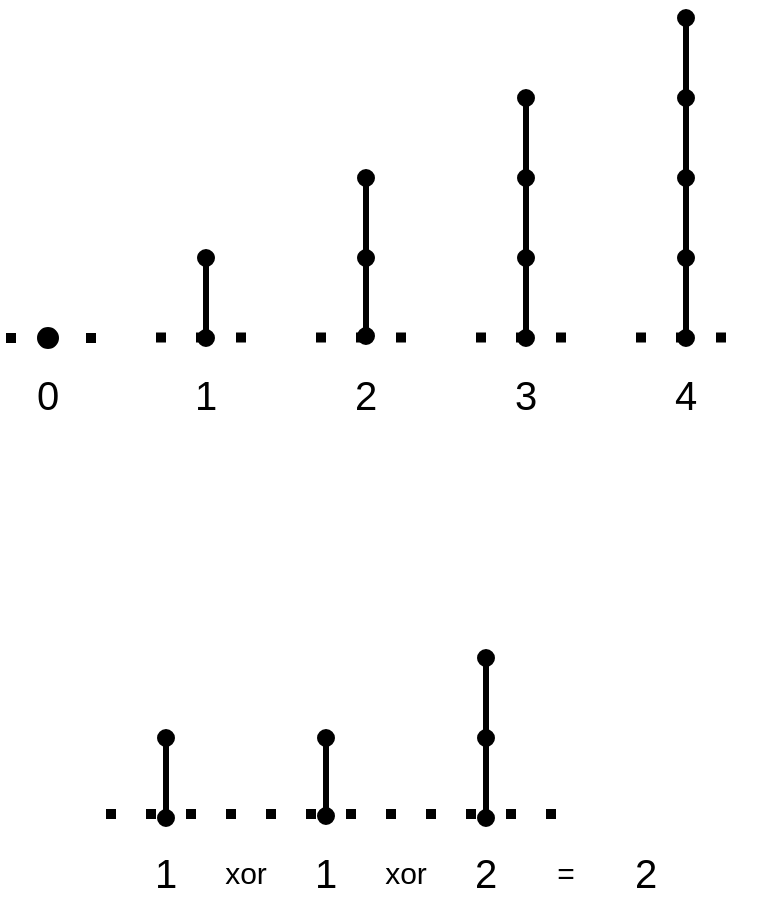 <mxfile version="24.7.7" pages="4">
  <diagram name="棒" id="Q0B8d_I_wBMGPhUL-8Yv">
    <mxGraphModel dx="809" dy="504" grid="1" gridSize="10" guides="1" tooltips="1" connect="1" arrows="1" fold="1" page="1" pageScale="1" pageWidth="827" pageHeight="1169" math="0" shadow="0">
      <root>
        <mxCell id="X80pdQtYlKGahfCBtWrk-0" />
        <mxCell id="X80pdQtYlKGahfCBtWrk-1" parent="X80pdQtYlKGahfCBtWrk-0" />
        <mxCell id="ukIYWfPCof5SbtXkis3j-0" value="" style="group" vertex="1" connectable="0" parent="X80pdQtYlKGahfCBtWrk-1">
          <mxGeometry x="160" y="120" width="380" height="212" as="geometry" />
        </mxCell>
        <mxCell id="ukIYWfPCof5SbtXkis3j-1" value="" style="endArrow=none;dashed=1;html=1;dashPattern=1 3;strokeWidth=5;rounded=0;" edge="1" parent="ukIYWfPCof5SbtXkis3j-0">
          <mxGeometry width="50" height="50" relative="1" as="geometry">
            <mxPoint y="160" as="sourcePoint" />
            <mxPoint x="50" y="160" as="targetPoint" />
          </mxGeometry>
        </mxCell>
        <mxCell id="ukIYWfPCof5SbtXkis3j-2" value="" style="endArrow=oval;html=1;rounded=0;startArrow=oval;startFill=1;strokeWidth=3;endFill=1;" edge="1" parent="ukIYWfPCof5SbtXkis3j-0">
          <mxGeometry width="50" height="50" relative="1" as="geometry">
            <mxPoint x="180" y="120" as="sourcePoint" />
            <mxPoint x="180" y="159" as="targetPoint" />
          </mxGeometry>
        </mxCell>
        <mxCell id="ukIYWfPCof5SbtXkis3j-3" value="" style="endArrow=none;html=1;rounded=0;startArrow=oval;startFill=1;strokeWidth=3;" edge="1" parent="ukIYWfPCof5SbtXkis3j-0">
          <mxGeometry width="50" height="50" relative="1" as="geometry">
            <mxPoint x="260" y="80" as="sourcePoint" />
            <mxPoint x="260" y="120" as="targetPoint" />
          </mxGeometry>
        </mxCell>
        <mxCell id="ukIYWfPCof5SbtXkis3j-4" value="" style="endArrow=oval;html=1;rounded=0;startArrow=oval;startFill=1;strokeWidth=3;endFill=1;" edge="1" parent="ukIYWfPCof5SbtXkis3j-0">
          <mxGeometry width="50" height="50" relative="1" as="geometry">
            <mxPoint x="100" y="120" as="sourcePoint" />
            <mxPoint x="100" y="160" as="targetPoint" />
          </mxGeometry>
        </mxCell>
        <mxCell id="ukIYWfPCof5SbtXkis3j-5" value="" style="endArrow=oval;html=1;rounded=0;startArrow=oval;startFill=1;strokeWidth=3;endFill=1;" edge="1" parent="ukIYWfPCof5SbtXkis3j-0">
          <mxGeometry width="50" height="50" relative="1" as="geometry">
            <mxPoint x="260" y="120" as="sourcePoint" />
            <mxPoint x="260" y="160" as="targetPoint" />
          </mxGeometry>
        </mxCell>
        <mxCell id="ukIYWfPCof5SbtXkis3j-6" value="" style="endArrow=none;html=1;rounded=0;startArrow=oval;startFill=1;strokeWidth=3;" edge="1" parent="ukIYWfPCof5SbtXkis3j-0">
          <mxGeometry width="50" height="50" relative="1" as="geometry">
            <mxPoint x="180" y="80" as="sourcePoint" />
            <mxPoint x="180" y="120" as="targetPoint" />
          </mxGeometry>
        </mxCell>
        <mxCell id="ukIYWfPCof5SbtXkis3j-7" value="" style="endArrow=none;html=1;rounded=0;startArrow=oval;startFill=1;strokeWidth=3;" edge="1" parent="ukIYWfPCof5SbtXkis3j-0">
          <mxGeometry width="50" height="50" relative="1" as="geometry">
            <mxPoint x="260" y="40" as="sourcePoint" />
            <mxPoint x="260" y="80" as="targetPoint" />
          </mxGeometry>
        </mxCell>
        <mxCell id="ukIYWfPCof5SbtXkis3j-8" value="" style="endArrow=none;html=1;rounded=0;startArrow=oval;startFill=1;strokeWidth=3;" edge="1" parent="ukIYWfPCof5SbtXkis3j-0">
          <mxGeometry width="50" height="50" relative="1" as="geometry">
            <mxPoint x="340" y="40" as="sourcePoint" />
            <mxPoint x="340" y="80" as="targetPoint" />
          </mxGeometry>
        </mxCell>
        <mxCell id="ukIYWfPCof5SbtXkis3j-9" value="" style="endArrow=none;html=1;rounded=0;startArrow=oval;startFill=1;strokeWidth=3;" edge="1" parent="ukIYWfPCof5SbtXkis3j-0">
          <mxGeometry width="50" height="50" relative="1" as="geometry">
            <mxPoint x="340" as="sourcePoint" />
            <mxPoint x="340" y="40" as="targetPoint" />
          </mxGeometry>
        </mxCell>
        <mxCell id="ukIYWfPCof5SbtXkis3j-10" value="" style="endArrow=oval;html=1;rounded=0;startArrow=oval;startFill=1;strokeWidth=3;endFill=1;" edge="1" parent="ukIYWfPCof5SbtXkis3j-0">
          <mxGeometry width="50" height="50" relative="1" as="geometry">
            <mxPoint x="340" y="120" as="sourcePoint" />
            <mxPoint x="340" y="160" as="targetPoint" />
          </mxGeometry>
        </mxCell>
        <mxCell id="ukIYWfPCof5SbtXkis3j-11" value="" style="endArrow=none;html=1;rounded=0;startArrow=oval;startFill=1;strokeWidth=3;" edge="1" parent="ukIYWfPCof5SbtXkis3j-0">
          <mxGeometry width="50" height="50" relative="1" as="geometry">
            <mxPoint x="340" y="80" as="sourcePoint" />
            <mxPoint x="340" y="120" as="targetPoint" />
          </mxGeometry>
        </mxCell>
        <mxCell id="ukIYWfPCof5SbtXkis3j-12" value="&lt;span style=&quot;font-size: 20px;&quot;&gt;1&lt;/span&gt;" style="text;html=1;align=center;verticalAlign=middle;whiteSpace=wrap;rounded=0;" vertex="1" parent="ukIYWfPCof5SbtXkis3j-0">
          <mxGeometry x="90" y="173" width="20" height="30" as="geometry" />
        </mxCell>
        <mxCell id="ukIYWfPCof5SbtXkis3j-13" value="&lt;span style=&quot;font-size: 20px;&quot;&gt;2&lt;/span&gt;&lt;span style=&quot;color: rgba(0, 0, 0, 0); font-family: monospace; font-size: 0px; text-align: start; text-wrap: nowrap;&quot;&gt;%3CmxGraphModel%3E%3Croot%3E%3CmxCell%20id%3D%220%22%2F%3E%3CmxCell%20id%3D%221%22%20parent%3D%220%22%2F%3E%3CmxCell%20id%3D%222%22%20value%3D%22%26lt%3Bspan%20style%3D%26quot%3Bfont-size%3A%2020px%3B%26quot%3B%26gt%3B1%26lt%3B%2Fspan%26gt%3B%22%20style%3D%22text%3Bhtml%3D1%3Balign%3Dcenter%3BverticalAlign%3Dmiddle%3BwhiteSpace%3Dwrap%3Brounded%3D0%3B%22%20vertex%3D%221%22%20parent%3D%221%22%3E%3CmxGeometry%20x%3D%2230%22%20y%3D%22190%22%20width%3D%2220%22%20height%3D%2230%22%20as%3D%22geometry%22%2F%3E%3C%2FmxCell%3E%3C%2Froot%3E%3C%2FmxGraphModel%3E&lt;/span&gt;" style="text;html=1;align=center;verticalAlign=middle;whiteSpace=wrap;rounded=0;" vertex="1" parent="ukIYWfPCof5SbtXkis3j-0">
          <mxGeometry x="170" y="173" width="20" height="30" as="geometry" />
        </mxCell>
        <mxCell id="ukIYWfPCof5SbtXkis3j-14" value="&lt;span style=&quot;font-size: 20px;&quot;&gt;3&lt;/span&gt;" style="text;html=1;align=center;verticalAlign=middle;whiteSpace=wrap;rounded=0;" vertex="1" parent="ukIYWfPCof5SbtXkis3j-0">
          <mxGeometry x="250" y="173" width="20" height="30" as="geometry" />
        </mxCell>
        <mxCell id="ukIYWfPCof5SbtXkis3j-15" value="&lt;span style=&quot;font-size: 20px;&quot;&gt;4&lt;/span&gt;" style="text;html=1;align=center;verticalAlign=middle;whiteSpace=wrap;rounded=0;" vertex="1" parent="ukIYWfPCof5SbtXkis3j-0">
          <mxGeometry x="330" y="173" width="20" height="30" as="geometry" />
        </mxCell>
        <mxCell id="ukIYWfPCof5SbtXkis3j-16" value="" style="ellipse;whiteSpace=wrap;html=1;aspect=fixed;fillColor=#000000;" vertex="1" parent="ukIYWfPCof5SbtXkis3j-0">
          <mxGeometry x="16" y="155" width="10" height="10" as="geometry" />
        </mxCell>
        <mxCell id="ukIYWfPCof5SbtXkis3j-17" value="&lt;span style=&quot;font-size: 20px;&quot;&gt;0&lt;/span&gt;" style="text;html=1;align=center;verticalAlign=middle;whiteSpace=wrap;rounded=0;" vertex="1" parent="ukIYWfPCof5SbtXkis3j-0">
          <mxGeometry x="11" y="173" width="20" height="30" as="geometry" />
        </mxCell>
        <mxCell id="mWucEMe4wK6fgzMsclHR-2" value="" style="endArrow=none;dashed=1;html=1;dashPattern=1 3;strokeWidth=5;rounded=0;" edge="1" parent="ukIYWfPCof5SbtXkis3j-0">
          <mxGeometry width="50" height="50" relative="1" as="geometry">
            <mxPoint x="75" y="159.71" as="sourcePoint" />
            <mxPoint x="125" y="159.71" as="targetPoint" />
          </mxGeometry>
        </mxCell>
        <mxCell id="mWucEMe4wK6fgzMsclHR-3" value="" style="endArrow=none;dashed=1;html=1;dashPattern=1 3;strokeWidth=5;rounded=0;" edge="1" parent="ukIYWfPCof5SbtXkis3j-0">
          <mxGeometry width="50" height="50" relative="1" as="geometry">
            <mxPoint x="155" y="159.71" as="sourcePoint" />
            <mxPoint x="205" y="159.71" as="targetPoint" />
          </mxGeometry>
        </mxCell>
        <mxCell id="mWucEMe4wK6fgzMsclHR-4" value="" style="endArrow=none;dashed=1;html=1;dashPattern=1 3;strokeWidth=5;rounded=0;" edge="1" parent="ukIYWfPCof5SbtXkis3j-0">
          <mxGeometry width="50" height="50" relative="1" as="geometry">
            <mxPoint x="235" y="159.71" as="sourcePoint" />
            <mxPoint x="285" y="159.71" as="targetPoint" />
          </mxGeometry>
        </mxCell>
        <mxCell id="mWucEMe4wK6fgzMsclHR-5" value="" style="endArrow=none;dashed=1;html=1;dashPattern=1 3;strokeWidth=5;rounded=0;" edge="1" parent="ukIYWfPCof5SbtXkis3j-0">
          <mxGeometry width="50" height="50" relative="1" as="geometry">
            <mxPoint x="315" y="159.71" as="sourcePoint" />
            <mxPoint x="365" y="159.71" as="targetPoint" />
          </mxGeometry>
        </mxCell>
        <mxCell id="ukIYWfPCof5SbtXkis3j-25" value="" style="group" vertex="1" connectable="0" parent="X80pdQtYlKGahfCBtWrk-1">
          <mxGeometry x="210" y="440" width="280" height="132" as="geometry" />
        </mxCell>
        <mxCell id="X80pdQtYlKGahfCBtWrk-3" value="" style="endArrow=none;dashed=1;html=1;dashPattern=1 3;strokeWidth=5;rounded=0;" parent="ukIYWfPCof5SbtXkis3j-25" edge="1">
          <mxGeometry width="50" height="50" relative="1" as="geometry">
            <mxPoint y="78" as="sourcePoint" />
            <mxPoint x="230" y="78" as="targetPoint" />
          </mxGeometry>
        </mxCell>
        <mxCell id="X80pdQtYlKGahfCBtWrk-4" value="" style="endArrow=oval;html=1;rounded=0;startArrow=oval;startFill=1;strokeWidth=3;endFill=1;" parent="ukIYWfPCof5SbtXkis3j-25" edge="1">
          <mxGeometry width="50" height="50" relative="1" as="geometry">
            <mxPoint x="110" y="40" as="sourcePoint" />
            <mxPoint x="110" y="79" as="targetPoint" />
          </mxGeometry>
        </mxCell>
        <mxCell id="X80pdQtYlKGahfCBtWrk-9" value="" style="endArrow=none;html=1;rounded=0;startArrow=oval;startFill=1;strokeWidth=3;" parent="ukIYWfPCof5SbtXkis3j-25" edge="1">
          <mxGeometry width="50" height="50" relative="1" as="geometry">
            <mxPoint x="190" as="sourcePoint" />
            <mxPoint x="190" y="40" as="targetPoint" />
          </mxGeometry>
        </mxCell>
        <mxCell id="X80pdQtYlKGahfCBtWrk-10" value="" style="endArrow=oval;html=1;rounded=0;startArrow=oval;startFill=1;strokeWidth=3;endFill=1;" parent="ukIYWfPCof5SbtXkis3j-25" edge="1">
          <mxGeometry width="50" height="50" relative="1" as="geometry">
            <mxPoint x="30" y="40" as="sourcePoint" />
            <mxPoint x="30" y="80" as="targetPoint" />
          </mxGeometry>
        </mxCell>
        <mxCell id="X80pdQtYlKGahfCBtWrk-12" value="" style="endArrow=oval;html=1;rounded=0;startArrow=oval;startFill=1;strokeWidth=3;endFill=1;" parent="ukIYWfPCof5SbtXkis3j-25" edge="1">
          <mxGeometry width="50" height="50" relative="1" as="geometry">
            <mxPoint x="190" y="40" as="sourcePoint" />
            <mxPoint x="190" y="80" as="targetPoint" />
          </mxGeometry>
        </mxCell>
        <mxCell id="X80pdQtYlKGahfCBtWrk-54" value="&lt;span style=&quot;font-size: 20px;&quot;&gt;1&lt;/span&gt;" style="text;html=1;align=center;verticalAlign=middle;whiteSpace=wrap;rounded=0;" parent="ukIYWfPCof5SbtXkis3j-25" vertex="1">
          <mxGeometry x="20" y="92" width="20" height="30" as="geometry" />
        </mxCell>
        <mxCell id="VwEjaoj5E7Uhh9IsRLUt-9" value="&lt;span style=&quot;font-size: 20px;&quot;&gt;1&lt;/span&gt;" style="text;html=1;align=center;verticalAlign=middle;whiteSpace=wrap;rounded=0;" parent="ukIYWfPCof5SbtXkis3j-25" vertex="1">
          <mxGeometry x="100" y="92" width="20" height="30" as="geometry" />
        </mxCell>
        <mxCell id="VwEjaoj5E7Uhh9IsRLUt-10" value="&lt;span style=&quot;font-size: 20px;&quot;&gt;2&lt;/span&gt;" style="text;html=1;align=center;verticalAlign=middle;whiteSpace=wrap;rounded=0;" parent="ukIYWfPCof5SbtXkis3j-25" vertex="1">
          <mxGeometry x="180" y="92" width="20" height="30" as="geometry" />
        </mxCell>
        <mxCell id="ukIYWfPCof5SbtXkis3j-21" value="&lt;font style=&quot;font-size: 15px;&quot;&gt;xor&lt;/font&gt;" style="text;html=1;align=center;verticalAlign=middle;whiteSpace=wrap;rounded=0;" vertex="1" parent="ukIYWfPCof5SbtXkis3j-25">
          <mxGeometry x="50" y="98.5" width="40" height="17" as="geometry" />
        </mxCell>
        <mxCell id="ukIYWfPCof5SbtXkis3j-22" value="&lt;font style=&quot;font-size: 15px;&quot;&gt;xor&lt;/font&gt;" style="text;html=1;align=center;verticalAlign=middle;whiteSpace=wrap;rounded=0;" vertex="1" parent="ukIYWfPCof5SbtXkis3j-25">
          <mxGeometry x="130" y="98.5" width="40" height="17" as="geometry" />
        </mxCell>
        <mxCell id="ukIYWfPCof5SbtXkis3j-23" value="&lt;font style=&quot;font-size: 15px;&quot;&gt;=&lt;/font&gt;" style="text;html=1;align=center;verticalAlign=middle;whiteSpace=wrap;rounded=0;" vertex="1" parent="ukIYWfPCof5SbtXkis3j-25">
          <mxGeometry x="210" y="98.5" width="40" height="17" as="geometry" />
        </mxCell>
        <mxCell id="ukIYWfPCof5SbtXkis3j-24" value="&lt;span style=&quot;font-size: 20px;&quot;&gt;2&lt;/span&gt;" style="text;html=1;align=center;verticalAlign=middle;whiteSpace=wrap;rounded=0;" vertex="1" parent="ukIYWfPCof5SbtXkis3j-25">
          <mxGeometry x="260" y="92" width="20" height="30" as="geometry" />
        </mxCell>
      </root>
    </mxGraphModel>
  </diagram>
  <diagram name="地上の節点の移動" id="ktuTHYBlS0-MR74ZDLMo">
    <mxGraphModel dx="1646" dy="882" grid="1" gridSize="10" guides="1" tooltips="1" connect="1" arrows="1" fold="1" page="1" pageScale="1" pageWidth="1169" pageHeight="827" math="0" shadow="0">
      <root>
        <mxCell id="Lh6EYMdBlO50aBmqSYF7-0" />
        <mxCell id="Lh6EYMdBlO50aBmqSYF7-1" parent="Lh6EYMdBlO50aBmqSYF7-0" />
        <mxCell id="xD5cIe1BU-qo6KnAQYej-0" value="" style="group" vertex="1" connectable="0" parent="Lh6EYMdBlO50aBmqSYF7-1">
          <mxGeometry x="40" y="360" width="450" height="80" as="geometry" />
        </mxCell>
        <mxCell id="Lh6EYMdBlO50aBmqSYF7-2" value="" style="endArrow=none;dashed=1;html=1;dashPattern=1 3;strokeWidth=5;rounded=0;" parent="xD5cIe1BU-qo6KnAQYej-0" edge="1">
          <mxGeometry width="50" height="50" relative="1" as="geometry">
            <mxPoint y="80" as="sourcePoint" />
            <mxPoint x="160" y="80" as="targetPoint" />
          </mxGeometry>
        </mxCell>
        <mxCell id="Lh6EYMdBlO50aBmqSYF7-4" value="" style="endArrow=none;html=1;rounded=0;startArrow=oval;startFill=1;strokeWidth=3;" parent="xD5cIe1BU-qo6KnAQYej-0" edge="1">
          <mxGeometry width="50" height="50" relative="1" as="geometry">
            <mxPoint x="40" y="40" as="sourcePoint" />
            <mxPoint x="120" y="40" as="targetPoint" />
          </mxGeometry>
        </mxCell>
        <mxCell id="Lh6EYMdBlO50aBmqSYF7-5" value="" style="endArrow=oval;html=1;rounded=0;startArrow=oval;startFill=1;strokeWidth=3;endFill=1;" parent="xD5cIe1BU-qo6KnAQYej-0" edge="1">
          <mxGeometry width="50" height="50" relative="1" as="geometry">
            <mxPoint x="40" y="40" as="sourcePoint" />
            <mxPoint x="80" y="80" as="targetPoint" />
          </mxGeometry>
        </mxCell>
        <mxCell id="Lh6EYMdBlO50aBmqSYF7-6" value="" style="endArrow=oval;html=1;rounded=0;startArrow=oval;startFill=1;strokeWidth=3;endFill=1;" parent="xD5cIe1BU-qo6KnAQYej-0" edge="1">
          <mxGeometry width="50" height="50" relative="1" as="geometry">
            <mxPoint x="120" y="40" as="sourcePoint" />
            <mxPoint x="80" y="80" as="targetPoint" />
          </mxGeometry>
        </mxCell>
        <mxCell id="J3tKqs3cB13npKxPyhz--6" value="" style="endArrow=none;dashed=1;html=1;dashPattern=1 3;strokeWidth=5;rounded=0;" parent="xD5cIe1BU-qo6KnAQYej-0" edge="1">
          <mxGeometry width="50" height="50" relative="1" as="geometry">
            <mxPoint x="260" y="80" as="sourcePoint" />
            <mxPoint x="450" y="80" as="targetPoint" />
          </mxGeometry>
        </mxCell>
        <mxCell id="J3tKqs3cB13npKxPyhz--8" value="" style="endArrow=none;html=1;rounded=0;startArrow=oval;startFill=1;strokeWidth=3;" parent="xD5cIe1BU-qo6KnAQYej-0" edge="1">
          <mxGeometry width="50" height="50" relative="1" as="geometry">
            <mxPoint x="320" y="39.5" as="sourcePoint" />
            <mxPoint x="400" y="39.5" as="targetPoint" />
          </mxGeometry>
        </mxCell>
        <mxCell id="J3tKqs3cB13npKxPyhz--9" value="" style="endArrow=oval;html=1;rounded=0;startArrow=oval;startFill=1;strokeWidth=3;endFill=1;" parent="xD5cIe1BU-qo6KnAQYej-0" edge="1">
          <mxGeometry width="50" height="50" relative="1" as="geometry">
            <mxPoint x="320" y="40" as="sourcePoint" />
            <mxPoint x="320" y="80" as="targetPoint" />
          </mxGeometry>
        </mxCell>
        <mxCell id="J3tKqs3cB13npKxPyhz--10" value="" style="endArrow=oval;html=1;rounded=0;startArrow=oval;startFill=1;strokeWidth=3;endFill=1;" parent="xD5cIe1BU-qo6KnAQYej-0" edge="1">
          <mxGeometry width="50" height="50" relative="1" as="geometry">
            <mxPoint x="400" y="40" as="sourcePoint" />
            <mxPoint x="400" y="80" as="targetPoint" />
          </mxGeometry>
        </mxCell>
        <mxCell id="H1NE8-PrQ3KYU4c0KYyp-0" value="" style="shape=flexArrow;endArrow=classic;html=1;rounded=0;width=16;endSize=6.33;" edge="1" parent="xD5cIe1BU-qo6KnAQYej-0">
          <mxGeometry width="50" height="50" relative="1" as="geometry">
            <mxPoint x="180" y="40" as="sourcePoint" />
            <mxPoint x="230" y="40" as="targetPoint" />
          </mxGeometry>
        </mxCell>
        <mxCell id="dwMuI5DipAleln6dha4f-0" value="" style="group" vertex="1" connectable="0" parent="Lh6EYMdBlO50aBmqSYF7-1">
          <mxGeometry x="40" y="201" width="450" height="80" as="geometry" />
        </mxCell>
        <mxCell id="dwMuI5DipAleln6dha4f-1" value="" style="endArrow=none;dashed=1;html=1;dashPattern=1 3;strokeWidth=5;rounded=0;" edge="1" parent="dwMuI5DipAleln6dha4f-0">
          <mxGeometry width="50" height="50" relative="1" as="geometry">
            <mxPoint y="80" as="sourcePoint" />
            <mxPoint x="160" y="80" as="targetPoint" />
          </mxGeometry>
        </mxCell>
        <mxCell id="dwMuI5DipAleln6dha4f-2" value="" style="endArrow=oval;html=1;rounded=0;startArrow=oval;startFill=1;strokeWidth=3;endFill=1;" edge="1" parent="dwMuI5DipAleln6dha4f-0">
          <mxGeometry width="50" height="50" relative="1" as="geometry">
            <mxPoint x="80" y="39" as="sourcePoint" />
            <mxPoint x="80" y="78" as="targetPoint" />
          </mxGeometry>
        </mxCell>
        <mxCell id="dwMuI5DipAleln6dha4f-3" value="" style="endArrow=none;html=1;rounded=0;startArrow=oval;startFill=1;strokeWidth=3;" edge="1" parent="dwMuI5DipAleln6dha4f-0">
          <mxGeometry width="50" height="50" relative="1" as="geometry">
            <mxPoint x="120" y="-1" as="sourcePoint" />
            <mxPoint x="120" y="39" as="targetPoint" />
          </mxGeometry>
        </mxCell>
        <mxCell id="dwMuI5DipAleln6dha4f-4" value="" style="endArrow=oval;html=1;rounded=0;startArrow=oval;startFill=1;strokeWidth=3;endFill=1;" edge="1" parent="dwMuI5DipAleln6dha4f-0">
          <mxGeometry width="50" height="50" relative="1" as="geometry">
            <mxPoint x="40" y="40" as="sourcePoint" />
            <mxPoint x="80" y="80" as="targetPoint" />
          </mxGeometry>
        </mxCell>
        <mxCell id="dwMuI5DipAleln6dha4f-5" value="" style="endArrow=oval;html=1;rounded=0;startArrow=oval;startFill=1;strokeWidth=3;endFill=1;" edge="1" parent="dwMuI5DipAleln6dha4f-0">
          <mxGeometry width="50" height="50" relative="1" as="geometry">
            <mxPoint x="120" y="39" as="sourcePoint" />
            <mxPoint x="80" y="79" as="targetPoint" />
          </mxGeometry>
        </mxCell>
        <mxCell id="dwMuI5DipAleln6dha4f-6" value="" style="endArrow=none;dashed=1;html=1;dashPattern=1 3;strokeWidth=5;rounded=0;" edge="1" parent="dwMuI5DipAleln6dha4f-0">
          <mxGeometry width="50" height="50" relative="1" as="geometry">
            <mxPoint x="260" y="79" as="sourcePoint" />
            <mxPoint x="450" y="79" as="targetPoint" />
          </mxGeometry>
        </mxCell>
        <mxCell id="dwMuI5DipAleln6dha4f-7" value="" style="endArrow=oval;html=1;rounded=0;startArrow=oval;startFill=1;strokeWidth=3;endFill=1;" edge="1" parent="dwMuI5DipAleln6dha4f-0">
          <mxGeometry width="50" height="50" relative="1" as="geometry">
            <mxPoint x="360" y="39" as="sourcePoint" />
            <mxPoint x="360" y="78" as="targetPoint" />
          </mxGeometry>
        </mxCell>
        <mxCell id="dwMuI5DipAleln6dha4f-8" value="" style="endArrow=none;html=1;rounded=0;startArrow=oval;startFill=1;strokeWidth=3;" edge="1" parent="dwMuI5DipAleln6dha4f-0">
          <mxGeometry width="50" height="50" relative="1" as="geometry">
            <mxPoint x="440" y="-1" as="sourcePoint" />
            <mxPoint x="440" y="39" as="targetPoint" />
          </mxGeometry>
        </mxCell>
        <mxCell id="dwMuI5DipAleln6dha4f-9" value="" style="endArrow=oval;html=1;rounded=0;startArrow=oval;startFill=1;strokeWidth=3;endFill=1;" edge="1" parent="dwMuI5DipAleln6dha4f-0">
          <mxGeometry width="50" height="50" relative="1" as="geometry">
            <mxPoint x="280" y="39" as="sourcePoint" />
            <mxPoint x="320" y="79" as="targetPoint" />
          </mxGeometry>
        </mxCell>
        <mxCell id="dwMuI5DipAleln6dha4f-10" value="" style="endArrow=oval;html=1;rounded=0;startArrow=oval;startFill=1;strokeWidth=3;endFill=1;" edge="1" parent="dwMuI5DipAleln6dha4f-0">
          <mxGeometry width="50" height="50" relative="1" as="geometry">
            <mxPoint x="440" y="39" as="sourcePoint" />
            <mxPoint x="400" y="79" as="targetPoint" />
          </mxGeometry>
        </mxCell>
        <mxCell id="dwMuI5DipAleln6dha4f-11" value="" style="shape=flexArrow;endArrow=classic;html=1;rounded=0;width=16;endSize=6.33;" edge="1" parent="dwMuI5DipAleln6dha4f-0">
          <mxGeometry width="50" height="50" relative="1" as="geometry">
            <mxPoint x="180" y="39" as="sourcePoint" />
            <mxPoint x="230" y="39" as="targetPoint" />
          </mxGeometry>
        </mxCell>
        <mxCell id="pSKp0eF4ytKKHkrIp7UG-0" value="" style="endArrow=none;dashed=1;html=1;dashPattern=1 3;strokeWidth=5;rounded=0;" edge="1" parent="Lh6EYMdBlO50aBmqSYF7-1">
          <mxGeometry width="50" height="50" relative="1" as="geometry">
            <mxPoint x="630" y="279" as="sourcePoint" />
            <mxPoint x="820" y="279" as="targetPoint" />
          </mxGeometry>
        </mxCell>
        <mxCell id="pSKp0eF4ytKKHkrIp7UG-1" value="" style="endArrow=oval;html=1;rounded=0;startArrow=oval;startFill=1;strokeWidth=3;endFill=1;" edge="1" parent="Lh6EYMdBlO50aBmqSYF7-1">
          <mxGeometry width="50" height="50" relative="1" as="geometry">
            <mxPoint x="730" y="239" as="sourcePoint" />
            <mxPoint x="730" y="278" as="targetPoint" />
          </mxGeometry>
        </mxCell>
        <mxCell id="pSKp0eF4ytKKHkrIp7UG-2" value="" style="endArrow=none;html=1;rounded=0;startArrow=oval;startFill=1;strokeWidth=3;" edge="1" parent="Lh6EYMdBlO50aBmqSYF7-1">
          <mxGeometry width="50" height="50" relative="1" as="geometry">
            <mxPoint x="770" y="200" as="sourcePoint" />
            <mxPoint x="770" y="240" as="targetPoint" />
          </mxGeometry>
        </mxCell>
        <mxCell id="pSKp0eF4ytKKHkrIp7UG-3" value="" style="endArrow=oval;html=1;rounded=0;startArrow=oval;startFill=1;strokeWidth=3;endFill=1;" edge="1" parent="Lh6EYMdBlO50aBmqSYF7-1">
          <mxGeometry width="50" height="50" relative="1" as="geometry">
            <mxPoint x="690" y="240" as="sourcePoint" />
            <mxPoint x="690" y="279" as="targetPoint" />
          </mxGeometry>
        </mxCell>
        <mxCell id="pSKp0eF4ytKKHkrIp7UG-4" value="" style="endArrow=oval;html=1;rounded=0;startArrow=oval;startFill=1;strokeWidth=3;endFill=1;" edge="1" parent="Lh6EYMdBlO50aBmqSYF7-1">
          <mxGeometry width="50" height="50" relative="1" as="geometry">
            <mxPoint x="770" y="240" as="sourcePoint" />
            <mxPoint x="770" y="279" as="targetPoint" />
          </mxGeometry>
        </mxCell>
        <mxCell id="pSKp0eF4ytKKHkrIp7UG-5" value="" style="shape=flexArrow;endArrow=classic;html=1;rounded=0;width=16;endSize=6.33;" edge="1" parent="Lh6EYMdBlO50aBmqSYF7-1">
          <mxGeometry width="50" height="50" relative="1" as="geometry">
            <mxPoint x="550" y="239" as="sourcePoint" />
            <mxPoint x="600" y="239" as="targetPoint" />
          </mxGeometry>
        </mxCell>
      </root>
    </mxGraphModel>
  </diagram>
  <diagram name="コロン原理" id="b4rRoeOxA1J84_nO9EEi">
    <mxGraphModel dx="1648" dy="963" grid="1" gridSize="10" guides="1" tooltips="1" connect="1" arrows="1" fold="1" page="1" pageScale="1" pageWidth="827" pageHeight="1169" math="1" shadow="0">
      <root>
        <mxCell id="srEP8DRNejLGshdXC_SW-0" />
        <mxCell id="srEP8DRNejLGshdXC_SW-1" parent="srEP8DRNejLGshdXC_SW-0" />
        <mxCell id="pWaBCkrKYvFcEmNLFcvb-18" value="" style="rounded=1;whiteSpace=wrap;html=1;fillColor=none;strokeWidth=3;strokeColor=#6c8ebf;" parent="srEP8DRNejLGshdXC_SW-1" vertex="1">
          <mxGeometry x="360" y="494" width="190" height="120" as="geometry" />
        </mxCell>
        <mxCell id="SX4vFohqx3YC-p8nQ86h-22" value="" style="group" parent="srEP8DRNejLGshdXC_SW-1" vertex="1" connectable="0">
          <mxGeometry x="320" y="120" width="260" height="201" as="geometry" />
        </mxCell>
        <mxCell id="SX4vFohqx3YC-p8nQ86h-8" value="" style="endArrow=oval;html=1;rounded=0;startArrow=oval;startFill=1;strokeWidth=3;endFill=1;" parent="SX4vFohqx3YC-p8nQ86h-22" edge="1">
          <mxGeometry width="50" height="50" relative="1" as="geometry">
            <mxPoint x="80" as="sourcePoint" />
            <mxPoint x="200" y="40" as="targetPoint" />
          </mxGeometry>
        </mxCell>
        <mxCell id="SX4vFohqx3YC-p8nQ86h-10" value="" style="endArrow=oval;html=1;rounded=0;startArrow=oval;startFill=1;strokeWidth=3;endFill=1;" parent="SX4vFohqx3YC-p8nQ86h-22" edge="1">
          <mxGeometry width="50" height="50" relative="1" as="geometry">
            <mxPoint x="200" y="200" as="sourcePoint" />
            <mxPoint x="120" y="120" as="targetPoint" />
          </mxGeometry>
        </mxCell>
        <mxCell id="SX4vFohqx3YC-p8nQ86h-11" value="" style="endArrow=oval;html=1;rounded=0;startArrow=oval;startFill=1;strokeWidth=3;endFill=1;" parent="SX4vFohqx3YC-p8nQ86h-22" edge="1">
          <mxGeometry width="50" height="50" relative="1" as="geometry">
            <mxPoint x="40" y="200" as="sourcePoint" />
            <mxPoint x="120" y="120" as="targetPoint" />
          </mxGeometry>
        </mxCell>
        <mxCell id="SX4vFohqx3YC-p8nQ86h-12" value="" style="endArrow=oval;html=1;rounded=0;startArrow=oval;startFill=1;strokeWidth=3;endFill=1;" parent="SX4vFohqx3YC-p8nQ86h-22" edge="1">
          <mxGeometry width="50" height="50" relative="1" as="geometry">
            <mxPoint x="120" y="120" as="sourcePoint" />
            <mxPoint x="200" y="40" as="targetPoint" />
            <Array as="points">
              <mxPoint x="190" y="50" />
            </Array>
          </mxGeometry>
        </mxCell>
        <mxCell id="SX4vFohqx3YC-p8nQ86h-13" value="" style="endArrow=oval;html=1;rounded=0;startArrow=oval;startFill=1;strokeWidth=3;endFill=1;" parent="SX4vFohqx3YC-p8nQ86h-22" edge="1">
          <mxGeometry width="50" height="50" relative="1" as="geometry">
            <mxPoint x="120" y="120" as="sourcePoint" />
            <mxPoint x="80" as="targetPoint" />
          </mxGeometry>
        </mxCell>
        <mxCell id="SX4vFohqx3YC-p8nQ86h-14" value="&lt;span style=&quot;font-size: 35px;&quot;&gt;G&lt;/span&gt;" style="text;html=1;align=center;verticalAlign=middle;whiteSpace=wrap;rounded=0;fontSize=35;" parent="SX4vFohqx3YC-p8nQ86h-22" vertex="1">
          <mxGeometry x="90" y="150" width="60" height="30" as="geometry" />
        </mxCell>
        <mxCell id="SX4vFohqx3YC-p8nQ86h-15" value="" style="endArrow=none;dashed=1;html=1;dashPattern=1 3;strokeWidth=5;rounded=0;" parent="SX4vFohqx3YC-p8nQ86h-22" edge="1">
          <mxGeometry width="50" height="50" relative="1" as="geometry">
            <mxPoint y="200" as="sourcePoint" />
            <mxPoint x="260" y="201" as="targetPoint" />
          </mxGeometry>
        </mxCell>
        <mxCell id="SX4vFohqx3YC-p8nQ86h-16" value="&lt;font style=&quot;font-size: 25px;&quot;&gt;a&lt;/font&gt;" style="text;strokeColor=none;align=center;fillColor=none;html=1;verticalAlign=middle;whiteSpace=wrap;rounded=0;" parent="SX4vFohqx3YC-p8nQ86h-22" vertex="1">
          <mxGeometry x="70" y="100" width="30" height="30" as="geometry" />
        </mxCell>
        <mxCell id="SX4vFohqx3YC-p8nQ86h-21" value="K" style="text;html=1;align=center;verticalAlign=middle;whiteSpace=wrap;rounded=0;fontSize=35;" parent="SX4vFohqx3YC-p8nQ86h-22" vertex="1">
          <mxGeometry x="120" y="40" width="40" height="30" as="geometry" />
        </mxCell>
        <mxCell id="SX4vFohqx3YC-p8nQ86h-23" value="" style="group" parent="srEP8DRNejLGshdXC_SW-1" vertex="1" connectable="0">
          <mxGeometry x="80" y="160" width="250" height="160" as="geometry" />
        </mxCell>
        <mxCell id="SX4vFohqx3YC-p8nQ86h-0" value="" style="endArrow=none;dashed=1;html=1;dashPattern=1 3;strokeWidth=5;rounded=0;" parent="SX4vFohqx3YC-p8nQ86h-23" edge="1">
          <mxGeometry width="50" height="50" relative="1" as="geometry">
            <mxPoint y="160" as="sourcePoint" />
            <mxPoint x="250" y="160" as="targetPoint" />
          </mxGeometry>
        </mxCell>
        <mxCell id="SX4vFohqx3YC-p8nQ86h-1" value="" style="endArrow=oval;html=1;rounded=0;startArrow=oval;startFill=1;strokeWidth=3;endFill=1;" parent="SX4vFohqx3YC-p8nQ86h-23" edge="1">
          <mxGeometry width="50" height="50" relative="1" as="geometry">
            <mxPoint x="50" y="40" as="sourcePoint" />
            <mxPoint x="130" y="80" as="targetPoint" />
          </mxGeometry>
        </mxCell>
        <mxCell id="SX4vFohqx3YC-p8nQ86h-3" value="" style="endArrow=oval;html=1;rounded=0;startArrow=oval;startFill=1;strokeWidth=3;endFill=1;" parent="SX4vFohqx3YC-p8nQ86h-23" edge="1">
          <mxGeometry width="50" height="50" relative="1" as="geometry">
            <mxPoint x="210" y="160" as="sourcePoint" />
            <mxPoint x="130" y="80" as="targetPoint" />
          </mxGeometry>
        </mxCell>
        <mxCell id="SX4vFohqx3YC-p8nQ86h-4" value="" style="endArrow=oval;html=1;rounded=0;startArrow=oval;startFill=1;strokeWidth=3;endFill=1;" parent="SX4vFohqx3YC-p8nQ86h-23" edge="1">
          <mxGeometry width="50" height="50" relative="1" as="geometry">
            <mxPoint x="50" y="160" as="sourcePoint" />
            <mxPoint x="130" y="80" as="targetPoint" />
          </mxGeometry>
        </mxCell>
        <mxCell id="SX4vFohqx3YC-p8nQ86h-5" value="" style="endArrow=oval;html=1;rounded=0;startArrow=oval;startFill=1;strokeWidth=3;endFill=1;" parent="SX4vFohqx3YC-p8nQ86h-23" edge="1">
          <mxGeometry width="50" height="50" relative="1" as="geometry">
            <mxPoint x="130" y="80" as="sourcePoint" />
            <mxPoint x="210" as="targetPoint" />
          </mxGeometry>
        </mxCell>
        <mxCell id="SX4vFohqx3YC-p8nQ86h-6" value="" style="endArrow=oval;html=1;rounded=0;startArrow=oval;startFill=1;strokeWidth=3;endFill=1;" parent="SX4vFohqx3YC-p8nQ86h-23" edge="1">
          <mxGeometry width="50" height="50" relative="1" as="geometry">
            <mxPoint x="50" y="40" as="sourcePoint" />
            <mxPoint x="210" as="targetPoint" />
          </mxGeometry>
        </mxCell>
        <mxCell id="SX4vFohqx3YC-p8nQ86h-7" value="&lt;span style=&quot;font-size: 35px;&quot;&gt;G&lt;/span&gt;" style="text;html=1;align=center;verticalAlign=middle;whiteSpace=wrap;rounded=0;fontSize=35;" parent="SX4vFohqx3YC-p8nQ86h-23" vertex="1">
          <mxGeometry x="100" y="110" width="60" height="30" as="geometry" />
        </mxCell>
        <mxCell id="SX4vFohqx3YC-p8nQ86h-17" value="&lt;font style=&quot;font-size: 25px;&quot;&gt;a&lt;/font&gt;" style="text;strokeColor=none;align=center;fillColor=none;html=1;verticalAlign=middle;whiteSpace=wrap;rounded=0;" parent="SX4vFohqx3YC-p8nQ86h-23" vertex="1">
          <mxGeometry x="80" y="60" width="30" height="30" as="geometry" />
        </mxCell>
        <mxCell id="SX4vFohqx3YC-p8nQ86h-20" value="H" style="text;html=1;align=center;verticalAlign=middle;whiteSpace=wrap;rounded=0;fontSize=35;" parent="SX4vFohqx3YC-p8nQ86h-23" vertex="1">
          <mxGeometry x="100" y="30" width="60" height="30" as="geometry" />
        </mxCell>
        <mxCell id="FgJRYc26nKyF2B8lCbbo-1" value="&lt;span style=&quot;font-size: 15px;&quot;&gt;$$H \cup_a&amp;nbsp; G$$&lt;/span&gt;" style="text;html=1;align=center;verticalAlign=middle;whiteSpace=wrap;rounded=0;" parent="srEP8DRNejLGshdXC_SW-1" vertex="1">
          <mxGeometry x="169" y="340" width="90" height="30" as="geometry" />
        </mxCell>
        <mxCell id="FgJRYc26nKyF2B8lCbbo-22" value="&lt;span style=&quot;font-size: 15px;&quot;&gt;$$K \cup_a&amp;nbsp; G$$&lt;/span&gt;" style="text;html=1;align=center;verticalAlign=middle;whiteSpace=wrap;rounded=0;" parent="srEP8DRNejLGshdXC_SW-1" vertex="1">
          <mxGeometry x="401" y="340" width="90" height="30" as="geometry" />
        </mxCell>
        <mxCell id="R2RFQulH5dXYEa9ATUvv-0" value="" style="endArrow=none;dashed=1;html=1;dashPattern=1 3;strokeWidth=5;rounded=0;" parent="srEP8DRNejLGshdXC_SW-1" edge="1">
          <mxGeometry width="50" height="50" relative="1" as="geometry">
            <mxPoint x="80" y="1120" as="sourcePoint" />
            <mxPoint x="250" y="1120" as="targetPoint" />
          </mxGeometry>
        </mxCell>
        <mxCell id="R2RFQulH5dXYEa9ATUvv-1" value="" style="endArrow=oval;html=1;rounded=0;startArrow=oval;startFill=1;strokeWidth=3;endFill=1;" parent="srEP8DRNejLGshdXC_SW-1" edge="1">
          <mxGeometry width="50" height="50" relative="1" as="geometry">
            <mxPoint x="160" y="1080" as="sourcePoint" />
            <mxPoint x="160" y="1119" as="targetPoint" />
          </mxGeometry>
        </mxCell>
        <mxCell id="R2RFQulH5dXYEa9ATUvv-2" value="" style="endArrow=none;html=1;rounded=0;startArrow=oval;startFill=1;strokeWidth=3;" parent="srEP8DRNejLGshdXC_SW-1" edge="1">
          <mxGeometry width="50" height="50" relative="1" as="geometry">
            <mxPoint x="160" y="1040" as="sourcePoint" />
            <mxPoint x="160" y="1080" as="targetPoint" />
          </mxGeometry>
        </mxCell>
        <mxCell id="R2RFQulH5dXYEa9ATUvv-5" value="" style="endArrow=none;html=1;rounded=0;startArrow=oval;startFill=1;strokeWidth=3;" parent="srEP8DRNejLGshdXC_SW-1" edge="1">
          <mxGeometry width="50" height="50" relative="1" as="geometry">
            <mxPoint x="160" y="1000" as="sourcePoint" />
            <mxPoint x="160" y="1040" as="targetPoint" />
          </mxGeometry>
        </mxCell>
        <mxCell id="R2RFQulH5dXYEa9ATUvv-7" value="&lt;span style=&quot;font-size: 20px;&quot;&gt;a&lt;/span&gt;" style="text;html=1;align=center;verticalAlign=middle;whiteSpace=wrap;rounded=0;" parent="srEP8DRNejLGshdXC_SW-1" vertex="1">
          <mxGeometry x="129" y="1030" width="20" height="30" as="geometry" />
        </mxCell>
        <mxCell id="R2RFQulH5dXYEa9ATUvv-9" value="" style="endArrow=none;html=1;rounded=0;startArrow=oval;startFill=1;strokeWidth=3;" parent="srEP8DRNejLGshdXC_SW-1" edge="1">
          <mxGeometry width="50" height="50" relative="1" as="geometry">
            <mxPoint x="120" y="1000" as="sourcePoint" />
            <mxPoint x="160" y="1040" as="targetPoint" />
          </mxGeometry>
        </mxCell>
        <mxCell id="R2RFQulH5dXYEa9ATUvv-12" value="" style="endArrow=none;html=1;rounded=0;startArrow=oval;startFill=1;strokeWidth=3;" parent="srEP8DRNejLGshdXC_SW-1" edge="1">
          <mxGeometry width="50" height="50" relative="1" as="geometry">
            <mxPoint x="200" y="1000" as="sourcePoint" />
            <mxPoint x="160" y="1040" as="targetPoint" />
          </mxGeometry>
        </mxCell>
        <mxCell id="R2RFQulH5dXYEa9ATUvv-13" value="" style="endArrow=none;html=1;rounded=0;startArrow=oval;startFill=1;strokeWidth=3;" parent="srEP8DRNejLGshdXC_SW-1" edge="1">
          <mxGeometry width="50" height="50" relative="1" as="geometry">
            <mxPoint x="200" y="960" as="sourcePoint" />
            <mxPoint x="200" y="1000" as="targetPoint" />
          </mxGeometry>
        </mxCell>
        <mxCell id="R2RFQulH5dXYEa9ATUvv-15" value="" style="endArrow=none;dashed=1;html=1;dashPattern=1 3;strokeWidth=5;rounded=0;" parent="srEP8DRNejLGshdXC_SW-1" edge="1">
          <mxGeometry width="50" height="50" relative="1" as="geometry">
            <mxPoint x="360" y="1120" as="sourcePoint" />
            <mxPoint x="530" y="1120" as="targetPoint" />
          </mxGeometry>
        </mxCell>
        <mxCell id="R2RFQulH5dXYEa9ATUvv-16" value="" style="endArrow=oval;html=1;rounded=0;startArrow=oval;startFill=1;strokeWidth=3;endFill=1;" parent="srEP8DRNejLGshdXC_SW-1" edge="1">
          <mxGeometry width="50" height="50" relative="1" as="geometry">
            <mxPoint x="440" y="1080" as="sourcePoint" />
            <mxPoint x="440" y="1119" as="targetPoint" />
          </mxGeometry>
        </mxCell>
        <mxCell id="R2RFQulH5dXYEa9ATUvv-18" value="" style="endArrow=none;html=1;rounded=0;startArrow=oval;startFill=1;strokeWidth=3;fillColor=#d80073;strokeColor=#FF0000;" parent="srEP8DRNejLGshdXC_SW-1" edge="1">
          <mxGeometry width="50" height="50" relative="1" as="geometry">
            <mxPoint x="440" y="1000" as="sourcePoint" />
            <mxPoint x="440" y="1040" as="targetPoint" />
          </mxGeometry>
        </mxCell>
        <mxCell id="R2RFQulH5dXYEa9ATUvv-17" value="" style="endArrow=none;html=1;rounded=0;startArrow=oval;startFill=1;strokeWidth=3;" parent="srEP8DRNejLGshdXC_SW-1" edge="1">
          <mxGeometry width="50" height="50" relative="1" as="geometry">
            <mxPoint x="440" y="1040" as="sourcePoint" />
            <mxPoint x="440" y="1080" as="targetPoint" />
          </mxGeometry>
        </mxCell>
        <mxCell id="R2RFQulH5dXYEa9ATUvv-19" value="&lt;span style=&quot;font-size: 20px;&quot;&gt;a&lt;/span&gt;" style="text;html=1;align=center;verticalAlign=middle;whiteSpace=wrap;rounded=0;" parent="srEP8DRNejLGshdXC_SW-1" vertex="1">
          <mxGeometry x="409" y="1030" width="20" height="30" as="geometry" />
        </mxCell>
        <mxCell id="R2RFQulH5dXYEa9ATUvv-22" value="" style="endArrow=none;html=1;rounded=0;startArrow=oval;startFill=1;strokeWidth=3;fillColor=#d80073;strokeColor=#FF0000;" parent="srEP8DRNejLGshdXC_SW-1" edge="1">
          <mxGeometry width="50" height="50" relative="1" as="geometry">
            <mxPoint x="440" y="960" as="sourcePoint" />
            <mxPoint x="440" y="1000" as="targetPoint" />
          </mxGeometry>
        </mxCell>
        <mxCell id="ZSW1Ja0hXOjJ0p2nu56S-0" value="" style="shape=flexArrow;endArrow=classic;html=1;rounded=0;width=16;endSize=6.33;" parent="srEP8DRNejLGshdXC_SW-1" edge="1">
          <mxGeometry width="50" height="50" relative="1" as="geometry">
            <mxPoint x="280" y="1040" as="sourcePoint" />
            <mxPoint x="330" y="1040" as="targetPoint" />
          </mxGeometry>
        </mxCell>
        <mxCell id="aGxVn6OcEggQmWW6E7u6-0" value="" style="endArrow=none;dashed=1;html=1;dashPattern=1 3;strokeWidth=5;rounded=0;" parent="srEP8DRNejLGshdXC_SW-1" edge="1">
          <mxGeometry width="50" height="50" relative="1" as="geometry">
            <mxPoint x="80" y="720" as="sourcePoint" />
            <mxPoint x="250" y="720" as="targetPoint" />
          </mxGeometry>
        </mxCell>
        <mxCell id="aGxVn6OcEggQmWW6E7u6-1" value="" style="endArrow=oval;html=1;rounded=0;startArrow=oval;startFill=1;strokeWidth=3;endFill=1;" parent="srEP8DRNejLGshdXC_SW-1" edge="1">
          <mxGeometry width="50" height="50" relative="1" as="geometry">
            <mxPoint x="160" y="680" as="sourcePoint" />
            <mxPoint x="160" y="719" as="targetPoint" />
          </mxGeometry>
        </mxCell>
        <mxCell id="aGxVn6OcEggQmWW6E7u6-2" value="" style="endArrow=none;html=1;rounded=0;startArrow=oval;startFill=1;strokeWidth=3;" parent="srEP8DRNejLGshdXC_SW-1" edge="1">
          <mxGeometry width="50" height="50" relative="1" as="geometry">
            <mxPoint x="120" y="680" as="sourcePoint" />
            <mxPoint x="160" y="680" as="targetPoint" />
          </mxGeometry>
        </mxCell>
        <mxCell id="aGxVn6OcEggQmWW6E7u6-3" value="" style="endArrow=none;html=1;rounded=0;startArrow=oval;startFill=1;strokeWidth=3;" parent="srEP8DRNejLGshdXC_SW-1" edge="1">
          <mxGeometry width="50" height="50" relative="1" as="geometry">
            <mxPoint x="160" y="620" as="sourcePoint" />
            <mxPoint x="120" y="680" as="targetPoint" />
          </mxGeometry>
        </mxCell>
        <mxCell id="aGxVn6OcEggQmWW6E7u6-4" value="&lt;span style=&quot;font-size: 20px;&quot;&gt;a&lt;/span&gt;" style="text;html=1;align=center;verticalAlign=middle;whiteSpace=wrap;rounded=0;" parent="srEP8DRNejLGshdXC_SW-1" vertex="1">
          <mxGeometry x="129" y="610.27" width="20" height="20" as="geometry" />
        </mxCell>
        <mxCell id="aGxVn6OcEggQmWW6E7u6-5" value="" style="endArrow=none;html=1;rounded=0;startArrow=oval;startFill=1;strokeWidth=3;" parent="srEP8DRNejLGshdXC_SW-1" edge="1">
          <mxGeometry width="50" height="50" relative="1" as="geometry">
            <mxPoint x="160" y="580" as="sourcePoint" />
            <mxPoint x="160" y="620" as="targetPoint" />
          </mxGeometry>
        </mxCell>
        <mxCell id="aGxVn6OcEggQmWW6E7u6-6" value="" style="endArrow=none;html=1;rounded=0;startArrow=oval;startFill=1;strokeWidth=3;" parent="srEP8DRNejLGshdXC_SW-1" edge="1">
          <mxGeometry width="50" height="50" relative="1" as="geometry">
            <mxPoint x="200" y="680" as="sourcePoint" />
            <mxPoint x="160" y="680" as="targetPoint" />
          </mxGeometry>
        </mxCell>
        <mxCell id="aGxVn6OcEggQmWW6E7u6-7" value="" style="endArrow=none;html=1;rounded=0;startArrow=oval;startFill=1;strokeWidth=3;" parent="srEP8DRNejLGshdXC_SW-1" edge="1">
          <mxGeometry width="50" height="50" relative="1" as="geometry">
            <mxPoint x="160" y="620" as="sourcePoint" />
            <mxPoint x="200" y="680" as="targetPoint" />
          </mxGeometry>
        </mxCell>
        <mxCell id="aGxVn6OcEggQmWW6E7u6-14" value="" style="shape=flexArrow;endArrow=classic;html=1;rounded=0;width=16;endSize=6.33;" parent="srEP8DRNejLGshdXC_SW-1" edge="1">
          <mxGeometry width="50" height="50" relative="1" as="geometry">
            <mxPoint x="290" y="640" as="sourcePoint" />
            <mxPoint x="340" y="640" as="targetPoint" />
          </mxGeometry>
        </mxCell>
        <mxCell id="aGxVn6OcEggQmWW6E7u6-16" value="" style="endArrow=none;html=1;rounded=0;startArrow=oval;startFill=1;strokeWidth=3;" parent="srEP8DRNejLGshdXC_SW-1" edge="1">
          <mxGeometry width="50" height="50" relative="1" as="geometry">
            <mxPoint x="200" y="600" as="sourcePoint" />
            <mxPoint x="160" y="580" as="targetPoint" />
          </mxGeometry>
        </mxCell>
        <mxCell id="aGxVn6OcEggQmWW6E7u6-17" value="" style="endArrow=none;html=1;rounded=0;startArrow=oval;startFill=1;strokeWidth=3;" parent="srEP8DRNejLGshdXC_SW-1" edge="1">
          <mxGeometry width="50" height="50" relative="1" as="geometry">
            <mxPoint x="240" y="600" as="sourcePoint" />
            <mxPoint x="200" y="600" as="targetPoint" />
          </mxGeometry>
        </mxCell>
        <mxCell id="aGxVn6OcEggQmWW6E7u6-19" value="" style="ellipse;whiteSpace=wrap;html=1;aspect=fixed;strokeWidth=3;" parent="srEP8DRNejLGshdXC_SW-1" vertex="1">
          <mxGeometry x="135" y="510" width="50" height="50" as="geometry" />
        </mxCell>
        <mxCell id="RJR02GzaFo9b222S0PCN-0" value="" style="ellipse;whiteSpace=wrap;html=1;aspect=fixed;fillColor=#000000;" parent="srEP8DRNejLGshdXC_SW-1" vertex="1">
          <mxGeometry x="155" y="504" width="10" height="10" as="geometry" />
        </mxCell>
        <mxCell id="aGxVn6OcEggQmWW6E7u6-15" value="" style="endArrow=none;html=1;rounded=0;startArrow=oval;startFill=1;strokeWidth=3;" parent="srEP8DRNejLGshdXC_SW-1" edge="1">
          <mxGeometry width="50" height="50" relative="1" as="geometry">
            <mxPoint x="160" y="560" as="sourcePoint" />
            <mxPoint x="160" y="600" as="targetPoint" />
          </mxGeometry>
        </mxCell>
        <mxCell id="RJR02GzaFo9b222S0PCN-4" value="" style="ellipse;whiteSpace=wrap;html=1;strokeWidth=3;rotation=-45;" parent="srEP8DRNejLGshdXC_SW-1" vertex="1">
          <mxGeometry x="223" y="558.73" width="10" height="25" as="geometry" />
        </mxCell>
        <mxCell id="RJR02GzaFo9b222S0PCN-3" value="" style="endArrow=none;html=1;rounded=0;startArrow=oval;startFill=1;strokeWidth=3;" parent="srEP8DRNejLGshdXC_SW-1" edge="1">
          <mxGeometry width="50" height="50" relative="1" as="geometry">
            <mxPoint x="240" y="580" as="sourcePoint" />
            <mxPoint x="240" y="600" as="targetPoint" />
          </mxGeometry>
        </mxCell>
        <mxCell id="RJR02GzaFo9b222S0PCN-5" value="" style="ellipse;whiteSpace=wrap;html=1;strokeWidth=3;rotation=45;" parent="srEP8DRNejLGshdXC_SW-1" vertex="1">
          <mxGeometry x="247" y="557.73" width="10" height="25" as="geometry" />
        </mxCell>
        <mxCell id="pWaBCkrKYvFcEmNLFcvb-0" value="" style="rounded=1;whiteSpace=wrap;html=1;fillColor=none;strokeWidth=3;strokeColor=#6c8ebf;" parent="srEP8DRNejLGshdXC_SW-1" vertex="1">
          <mxGeometry x="80" y="494" width="190" height="120" as="geometry" />
        </mxCell>
        <mxCell id="pWaBCkrKYvFcEmNLFcvb-2" value="" style="endArrow=none;dashed=1;html=1;dashPattern=1 3;strokeWidth=5;rounded=0;" parent="srEP8DRNejLGshdXC_SW-1" edge="1">
          <mxGeometry width="50" height="50" relative="1" as="geometry">
            <mxPoint x="360" y="720" as="sourcePoint" />
            <mxPoint x="530" y="720" as="targetPoint" />
          </mxGeometry>
        </mxCell>
        <mxCell id="pWaBCkrKYvFcEmNLFcvb-3" value="" style="endArrow=oval;html=1;rounded=0;startArrow=oval;startFill=1;strokeWidth=3;endFill=1;" parent="srEP8DRNejLGshdXC_SW-1" edge="1">
          <mxGeometry width="50" height="50" relative="1" as="geometry">
            <mxPoint x="440" y="680" as="sourcePoint" />
            <mxPoint x="440" y="719" as="targetPoint" />
          </mxGeometry>
        </mxCell>
        <mxCell id="pWaBCkrKYvFcEmNLFcvb-4" value="" style="endArrow=none;html=1;rounded=0;startArrow=oval;startFill=1;strokeWidth=3;" parent="srEP8DRNejLGshdXC_SW-1" edge="1">
          <mxGeometry width="50" height="50" relative="1" as="geometry">
            <mxPoint x="400" y="680" as="sourcePoint" />
            <mxPoint x="440" y="680" as="targetPoint" />
          </mxGeometry>
        </mxCell>
        <mxCell id="pWaBCkrKYvFcEmNLFcvb-5" value="" style="endArrow=none;html=1;rounded=0;startArrow=oval;startFill=1;strokeWidth=3;" parent="srEP8DRNejLGshdXC_SW-1" edge="1">
          <mxGeometry width="50" height="50" relative="1" as="geometry">
            <mxPoint x="440" y="620" as="sourcePoint" />
            <mxPoint x="400" y="680" as="targetPoint" />
          </mxGeometry>
        </mxCell>
        <mxCell id="pWaBCkrKYvFcEmNLFcvb-6" value="&lt;span style=&quot;font-size: 20px;&quot;&gt;a&lt;/span&gt;" style="text;html=1;align=center;verticalAlign=middle;whiteSpace=wrap;rounded=0;" parent="srEP8DRNejLGshdXC_SW-1" vertex="1">
          <mxGeometry x="409" y="610.27" width="20" height="20" as="geometry" />
        </mxCell>
        <mxCell id="pWaBCkrKYvFcEmNLFcvb-7" value="" style="endArrow=none;html=1;rounded=0;startArrow=oval;startFill=1;strokeWidth=3;" parent="srEP8DRNejLGshdXC_SW-1" edge="1">
          <mxGeometry width="50" height="50" relative="1" as="geometry">
            <mxPoint x="440" y="590" as="sourcePoint" />
            <mxPoint x="440" y="620" as="targetPoint" />
          </mxGeometry>
        </mxCell>
        <mxCell id="pWaBCkrKYvFcEmNLFcvb-8" value="" style="endArrow=none;html=1;rounded=0;startArrow=oval;startFill=1;strokeWidth=3;" parent="srEP8DRNejLGshdXC_SW-1" edge="1">
          <mxGeometry width="50" height="50" relative="1" as="geometry">
            <mxPoint x="480" y="680" as="sourcePoint" />
            <mxPoint x="440" y="680" as="targetPoint" />
          </mxGeometry>
        </mxCell>
        <mxCell id="pWaBCkrKYvFcEmNLFcvb-9" value="" style="endArrow=none;html=1;rounded=0;startArrow=oval;startFill=1;strokeWidth=3;" parent="srEP8DRNejLGshdXC_SW-1" edge="1">
          <mxGeometry width="50" height="50" relative="1" as="geometry">
            <mxPoint x="440" y="620" as="sourcePoint" />
            <mxPoint x="480" y="680" as="targetPoint" />
          </mxGeometry>
        </mxCell>
        <mxCell id="pWaBCkrKYvFcEmNLFcvb-19" value="" style="endArrow=none;html=1;rounded=0;startArrow=oval;startFill=1;strokeWidth=3;" parent="srEP8DRNejLGshdXC_SW-1" edge="1">
          <mxGeometry width="50" height="50" relative="1" as="geometry">
            <mxPoint x="440" y="558.73" as="sourcePoint" />
            <mxPoint x="440" y="588.73" as="targetPoint" />
          </mxGeometry>
        </mxCell>
        <mxCell id="pWaBCkrKYvFcEmNLFcvb-20" value="" style="endArrow=none;html=1;rounded=0;startArrow=oval;startFill=1;strokeWidth=3;" parent="srEP8DRNejLGshdXC_SW-1" edge="1">
          <mxGeometry width="50" height="50" relative="1" as="geometry">
            <mxPoint x="440" y="527.73" as="sourcePoint" />
            <mxPoint x="440" y="557.73" as="targetPoint" />
          </mxGeometry>
        </mxCell>
        <mxCell id="pWaBCkrKYvFcEmNLFcvb-21" value="H" style="text;html=1;align=center;verticalAlign=middle;whiteSpace=wrap;rounded=0;fontSize=35;" parent="srEP8DRNejLGshdXC_SW-1" vertex="1">
          <mxGeometry x="210" y="504" width="60" height="30" as="geometry" />
        </mxCell>
        <mxCell id="pWaBCkrKYvFcEmNLFcvb-22" value="K" style="text;html=1;align=center;verticalAlign=middle;whiteSpace=wrap;rounded=0;fontSize=35;" parent="srEP8DRNejLGshdXC_SW-1" vertex="1">
          <mxGeometry x="500" y="504" width="40" height="30" as="geometry" />
        </mxCell>
      </root>
    </mxGraphModel>
  </diagram>
  <diagram name="木のグランディ数の例" id="kfPC4nfdtOXF3oPU-vMl">
    <mxGraphModel dx="1206" dy="1061" grid="1" gridSize="10" guides="1" tooltips="1" connect="1" arrows="1" fold="1" page="1" pageScale="1" pageWidth="1169" pageHeight="827" math="0" shadow="0">
      <root>
        <mxCell id="KMHgYJbNfHZNiI4-T-8M-0" />
        <mxCell id="KMHgYJbNfHZNiI4-T-8M-1" parent="KMHgYJbNfHZNiI4-T-8M-0" />
        <mxCell id="KMHgYJbNfHZNiI4-T-8M-13" value="" style="group" vertex="1" connectable="0" parent="KMHgYJbNfHZNiI4-T-8M-1">
          <mxGeometry x="20" y="120" width="260" height="200" as="geometry" />
        </mxCell>
        <mxCell id="KMHgYJbNfHZNiI4-T-8M-14" value="" style="endArrow=none;dashed=1;html=1;dashPattern=1 3;strokeWidth=5;rounded=0;" edge="1" parent="KMHgYJbNfHZNiI4-T-8M-13">
          <mxGeometry width="50" height="50" relative="1" as="geometry">
            <mxPoint y="199" as="sourcePoint" />
            <mxPoint x="220" y="200" as="targetPoint" />
          </mxGeometry>
        </mxCell>
        <mxCell id="KMHgYJbNfHZNiI4-T-8M-15" value="" style="endArrow=oval;html=1;rounded=0;startArrow=oval;startFill=1;strokeWidth=3;endFill=1;" edge="1" parent="KMHgYJbNfHZNiI4-T-8M-13">
          <mxGeometry width="50" height="50" relative="1" as="geometry">
            <mxPoint x="100" y="119" as="sourcePoint" />
            <mxPoint x="100" y="199" as="targetPoint" />
          </mxGeometry>
        </mxCell>
        <mxCell id="KMHgYJbNfHZNiI4-T-8M-16" value="" style="endArrow=none;html=1;rounded=0;startArrow=oval;startFill=1;strokeWidth=3;" edge="1" parent="KMHgYJbNfHZNiI4-T-8M-13">
          <mxGeometry width="50" height="50" relative="1" as="geometry">
            <mxPoint x="20" y="79" as="sourcePoint" />
            <mxPoint x="100" y="119" as="targetPoint" />
          </mxGeometry>
        </mxCell>
        <mxCell id="KMHgYJbNfHZNiI4-T-8M-17" value="" style="endArrow=none;html=1;rounded=0;startArrow=oval;startFill=1;strokeWidth=3;" edge="1" parent="KMHgYJbNfHZNiI4-T-8M-13">
          <mxGeometry width="50" height="50" relative="1" as="geometry">
            <mxPoint x="180" y="79" as="sourcePoint" />
            <mxPoint x="100" y="119" as="targetPoint" />
          </mxGeometry>
        </mxCell>
        <mxCell id="KMHgYJbNfHZNiI4-T-8M-18" value="" style="endArrow=none;html=1;rounded=0;startArrow=oval;startFill=1;strokeWidth=3;" edge="1" parent="KMHgYJbNfHZNiI4-T-8M-13">
          <mxGeometry width="50" height="50" relative="1" as="geometry">
            <mxPoint x="140" y="39" as="sourcePoint" />
            <mxPoint x="180" y="79" as="targetPoint" />
          </mxGeometry>
        </mxCell>
        <mxCell id="KMHgYJbNfHZNiI4-T-8M-19" value="" style="endArrow=none;html=1;rounded=0;startArrow=oval;startFill=1;strokeWidth=3;" edge="1" parent="KMHgYJbNfHZNiI4-T-8M-13">
          <mxGeometry width="50" height="50" relative="1" as="geometry">
            <mxPoint x="220" y="39" as="sourcePoint" />
            <mxPoint x="180" y="79" as="targetPoint" />
          </mxGeometry>
        </mxCell>
        <mxCell id="KMHgYJbNfHZNiI4-T-8M-20" value="" style="endArrow=none;html=1;rounded=0;startArrow=oval;startFill=1;strokeWidth=3;" edge="1" parent="KMHgYJbNfHZNiI4-T-8M-13">
          <mxGeometry width="50" height="50" relative="1" as="geometry">
            <mxPoint x="180" y="160" as="sourcePoint" />
            <mxPoint x="100" y="200" as="targetPoint" />
          </mxGeometry>
        </mxCell>
        <mxCell id="KMHgYJbNfHZNiI4-T-8M-21" value="" style="endArrow=none;html=1;rounded=0;startArrow=oval;startFill=1;strokeWidth=3;" edge="1" parent="KMHgYJbNfHZNiI4-T-8M-13">
          <mxGeometry width="50" height="50" relative="1" as="geometry">
            <mxPoint x="20" y="160" as="sourcePoint" />
            <mxPoint x="100" y="199" as="targetPoint" />
          </mxGeometry>
        </mxCell>
        <mxCell id="KMHgYJbNfHZNiI4-T-8M-22" value="" style="endArrow=none;html=1;rounded=0;startArrow=oval;startFill=1;strokeWidth=3;" edge="1" parent="KMHgYJbNfHZNiI4-T-8M-13">
          <mxGeometry width="50" height="50" relative="1" as="geometry">
            <mxPoint x="220" as="sourcePoint" />
            <mxPoint x="220" y="40" as="targetPoint" />
          </mxGeometry>
        </mxCell>
        <mxCell id="KMHgYJbNfHZNiI4-T-8M-23" value="&lt;font style=&quot;font-size: 20px;&quot;&gt;1&lt;/font&gt;" style="text;html=1;align=center;verticalAlign=middle;whiteSpace=wrap;rounded=0;" vertex="1" parent="KMHgYJbNfHZNiI4-T-8M-13">
          <mxGeometry x="130" y="50" width="20" height="30" as="geometry" />
        </mxCell>
        <mxCell id="KMHgYJbNfHZNiI4-T-8M-24" value="" style="endArrow=none;html=1;rounded=0;startArrow=oval;startFill=1;strokeWidth=3;" edge="1" parent="KMHgYJbNfHZNiI4-T-8M-13">
          <mxGeometry width="50" height="50" relative="1" as="geometry">
            <mxPoint x="20" y="120" as="sourcePoint" />
            <mxPoint x="20" y="160" as="targetPoint" />
          </mxGeometry>
        </mxCell>
        <mxCell id="KMHgYJbNfHZNiI4-T-8M-25" value="&lt;font style=&quot;font-size: 20px;&quot;&gt;a&lt;/font&gt;" style="text;html=1;align=center;verticalAlign=middle;whiteSpace=wrap;rounded=0;" vertex="1" parent="KMHgYJbNfHZNiI4-T-8M-13">
          <mxGeometry x="180" y="70" width="30" height="30" as="geometry" />
        </mxCell>
        <mxCell id="KMHgYJbNfHZNiI4-T-8M-26" value="" style="group" vertex="1" connectable="0" parent="KMHgYJbNfHZNiI4-T-8M-1">
          <mxGeometry x="340" y="120" width="260" height="200" as="geometry" />
        </mxCell>
        <mxCell id="KMHgYJbNfHZNiI4-T-8M-27" value="" style="endArrow=none;dashed=1;html=1;dashPattern=1 3;strokeWidth=5;rounded=0;" edge="1" parent="KMHgYJbNfHZNiI4-T-8M-26">
          <mxGeometry width="50" height="50" relative="1" as="geometry">
            <mxPoint y="199" as="sourcePoint" />
            <mxPoint x="220" y="200" as="targetPoint" />
          </mxGeometry>
        </mxCell>
        <mxCell id="KMHgYJbNfHZNiI4-T-8M-28" value="" style="endArrow=oval;html=1;rounded=0;startArrow=oval;startFill=1;strokeWidth=3;endFill=1;" edge="1" parent="KMHgYJbNfHZNiI4-T-8M-26">
          <mxGeometry width="50" height="50" relative="1" as="geometry">
            <mxPoint x="100" y="119" as="sourcePoint" />
            <mxPoint x="100" y="199" as="targetPoint" />
          </mxGeometry>
        </mxCell>
        <mxCell id="KMHgYJbNfHZNiI4-T-8M-29" value="" style="endArrow=none;html=1;rounded=0;startArrow=oval;startFill=1;strokeWidth=3;" edge="1" parent="KMHgYJbNfHZNiI4-T-8M-26">
          <mxGeometry width="50" height="50" relative="1" as="geometry">
            <mxPoint x="20" y="79" as="sourcePoint" />
            <mxPoint x="100" y="119" as="targetPoint" />
          </mxGeometry>
        </mxCell>
        <mxCell id="KMHgYJbNfHZNiI4-T-8M-30" value="" style="endArrow=none;html=1;rounded=0;startArrow=oval;startFill=1;strokeWidth=3;" edge="1" parent="KMHgYJbNfHZNiI4-T-8M-26">
          <mxGeometry width="50" height="50" relative="1" as="geometry">
            <mxPoint x="180" y="79" as="sourcePoint" />
            <mxPoint x="100" y="119" as="targetPoint" />
          </mxGeometry>
        </mxCell>
        <mxCell id="KMHgYJbNfHZNiI4-T-8M-31" value="" style="endArrow=none;html=1;rounded=0;startArrow=oval;startFill=1;strokeWidth=3;" edge="1" parent="KMHgYJbNfHZNiI4-T-8M-26">
          <mxGeometry width="50" height="50" relative="1" as="geometry">
            <mxPoint x="180" y="160" as="sourcePoint" />
            <mxPoint x="100" y="200" as="targetPoint" />
          </mxGeometry>
        </mxCell>
        <mxCell id="KMHgYJbNfHZNiI4-T-8M-32" value="" style="endArrow=none;html=1;rounded=0;startArrow=oval;startFill=1;strokeWidth=3;" edge="1" parent="KMHgYJbNfHZNiI4-T-8M-26">
          <mxGeometry width="50" height="50" relative="1" as="geometry">
            <mxPoint x="20" y="160" as="sourcePoint" />
            <mxPoint x="100" y="199" as="targetPoint" />
          </mxGeometry>
        </mxCell>
        <mxCell id="KMHgYJbNfHZNiI4-T-8M-33" value="" style="endArrow=none;html=1;rounded=0;startArrow=oval;startFill=1;strokeWidth=3;" edge="1" parent="KMHgYJbNfHZNiI4-T-8M-26">
          <mxGeometry width="50" height="50" relative="1" as="geometry">
            <mxPoint x="180" as="sourcePoint" />
            <mxPoint x="180" y="40" as="targetPoint" />
          </mxGeometry>
        </mxCell>
        <mxCell id="KMHgYJbNfHZNiI4-T-8M-34" value="&lt;font style=&quot;font-size: 20px;&quot;&gt;1&lt;/font&gt;" style="text;html=1;align=center;verticalAlign=middle;whiteSpace=wrap;rounded=0;" vertex="1" parent="KMHgYJbNfHZNiI4-T-8M-26">
          <mxGeometry x="40" y="60" width="20" height="30" as="geometry" />
        </mxCell>
        <mxCell id="KMHgYJbNfHZNiI4-T-8M-35" value="&lt;span style=&quot;font-size: 20px;&quot;&gt;3&lt;/span&gt;" style="text;html=1;align=center;verticalAlign=middle;whiteSpace=wrap;rounded=0;" vertex="1" parent="KMHgYJbNfHZNiI4-T-8M-26">
          <mxGeometry x="200" y="20" width="20" height="30" as="geometry" />
        </mxCell>
        <mxCell id="KMHgYJbNfHZNiI4-T-8M-36" value="" style="endArrow=none;html=1;rounded=0;startArrow=oval;startFill=1;strokeWidth=3;" edge="1" parent="KMHgYJbNfHZNiI4-T-8M-26">
          <mxGeometry width="50" height="50" relative="1" as="geometry">
            <mxPoint x="20" y="120" as="sourcePoint" />
            <mxPoint x="20" y="160" as="targetPoint" />
          </mxGeometry>
        </mxCell>
        <mxCell id="KMHgYJbNfHZNiI4-T-8M-37" value="&lt;span style=&quot;font-size: 20px;&quot;&gt;b&lt;/span&gt;" style="text;html=1;align=center;verticalAlign=middle;whiteSpace=wrap;rounded=0;" vertex="1" parent="KMHgYJbNfHZNiI4-T-8M-26">
          <mxGeometry x="103" y="115" width="30" height="30" as="geometry" />
        </mxCell>
        <mxCell id="KMHgYJbNfHZNiI4-T-8M-38" value="" style="endArrow=none;html=1;rounded=0;startArrow=oval;startFill=1;strokeWidth=3;" edge="1" parent="KMHgYJbNfHZNiI4-T-8M-1">
          <mxGeometry width="50" height="50" relative="1" as="geometry">
            <mxPoint x="520" y="161" as="sourcePoint" />
            <mxPoint x="520" y="201" as="targetPoint" />
          </mxGeometry>
        </mxCell>
        <mxCell id="KMHgYJbNfHZNiI4-T-8M-39" value="" style="endArrow=none;dashed=1;html=1;dashPattern=1 3;strokeWidth=5;rounded=0;" edge="1" parent="KMHgYJbNfHZNiI4-T-8M-1">
          <mxGeometry width="50" height="50" relative="1" as="geometry">
            <mxPoint x="660" y="319" as="sourcePoint" />
            <mxPoint x="880" y="320" as="targetPoint" />
          </mxGeometry>
        </mxCell>
        <mxCell id="KMHgYJbNfHZNiI4-T-8M-40" value="" style="endArrow=oval;html=1;rounded=0;startArrow=oval;startFill=1;strokeWidth=3;endFill=1;" edge="1" parent="KMHgYJbNfHZNiI4-T-8M-1">
          <mxGeometry width="50" height="50" relative="1" as="geometry">
            <mxPoint x="760" y="239" as="sourcePoint" />
            <mxPoint x="760" y="319" as="targetPoint" />
          </mxGeometry>
        </mxCell>
        <mxCell id="KMHgYJbNfHZNiI4-T-8M-41" value="" style="endArrow=none;html=1;rounded=0;startArrow=oval;startFill=1;strokeWidth=3;" edge="1" parent="KMHgYJbNfHZNiI4-T-8M-1">
          <mxGeometry width="50" height="50" relative="1" as="geometry">
            <mxPoint x="760" y="199" as="sourcePoint" />
            <mxPoint x="760" y="239" as="targetPoint" />
          </mxGeometry>
        </mxCell>
        <mxCell id="KMHgYJbNfHZNiI4-T-8M-42" value="" style="endArrow=none;html=1;rounded=0;startArrow=oval;startFill=1;strokeWidth=3;" edge="1" parent="KMHgYJbNfHZNiI4-T-8M-1">
          <mxGeometry width="50" height="50" relative="1" as="geometry">
            <mxPoint x="840" y="280" as="sourcePoint" />
            <mxPoint x="760" y="320" as="targetPoint" />
          </mxGeometry>
        </mxCell>
        <mxCell id="KMHgYJbNfHZNiI4-T-8M-43" value="" style="endArrow=none;html=1;rounded=0;startArrow=oval;startFill=1;strokeWidth=3;" edge="1" parent="KMHgYJbNfHZNiI4-T-8M-1">
          <mxGeometry width="50" height="50" relative="1" as="geometry">
            <mxPoint x="680" y="280" as="sourcePoint" />
            <mxPoint x="760" y="319" as="targetPoint" />
          </mxGeometry>
        </mxCell>
        <mxCell id="KMHgYJbNfHZNiI4-T-8M-44" value="" style="endArrow=none;html=1;rounded=0;startArrow=oval;startFill=1;strokeWidth=3;" edge="1" parent="KMHgYJbNfHZNiI4-T-8M-1">
          <mxGeometry width="50" height="50" relative="1" as="geometry">
            <mxPoint x="760" y="160" as="sourcePoint" />
            <mxPoint x="760" y="200" as="targetPoint" />
          </mxGeometry>
        </mxCell>
        <mxCell id="KMHgYJbNfHZNiI4-T-8M-45" value="&lt;span style=&quot;font-size: 20px;&quot;&gt;3&lt;/span&gt;" style="text;html=1;align=center;verticalAlign=middle;whiteSpace=wrap;rounded=0;" vertex="1" parent="KMHgYJbNfHZNiI4-T-8M-1">
          <mxGeometry x="260" y="80" width="20" height="30" as="geometry" />
        </mxCell>
        <mxCell id="KMHgYJbNfHZNiI4-T-8M-47" value="" style="endArrow=none;html=1;rounded=0;startArrow=oval;startFill=1;strokeWidth=3;" edge="1" parent="KMHgYJbNfHZNiI4-T-8M-1">
          <mxGeometry width="50" height="50" relative="1" as="geometry">
            <mxPoint x="240" y="80" as="sourcePoint" />
            <mxPoint x="240" y="120" as="targetPoint" />
          </mxGeometry>
        </mxCell>
        <mxCell id="KMHgYJbNfHZNiI4-T-8M-49" value="&lt;span style=&quot;font-size: 20px;&quot;&gt;3&lt;/span&gt;" style="text;html=1;align=center;verticalAlign=middle;whiteSpace=wrap;rounded=0;" vertex="1" parent="KMHgYJbNfHZNiI4-T-8M-1">
          <mxGeometry x="780" y="160" width="20" height="30" as="geometry" />
        </mxCell>
        <mxCell id="KMHgYJbNfHZNiI4-T-8M-50" value="&lt;font style=&quot;font-size: 20px;&quot;&gt;1&lt;/font&gt;" style="text;html=1;align=center;verticalAlign=middle;whiteSpace=wrap;rounded=0;" vertex="1" parent="KMHgYJbNfHZNiI4-T-8M-1">
          <mxGeometry x="810" y="250" width="20" height="30" as="geometry" />
        </mxCell>
        <mxCell id="KMHgYJbNfHZNiI4-T-8M-51" value="&lt;span style=&quot;font-size: 20px;&quot;&gt;2&lt;/span&gt;" style="text;html=1;align=center;verticalAlign=middle;whiteSpace=wrap;rounded=0;" vertex="1" parent="KMHgYJbNfHZNiI4-T-8M-1">
          <mxGeometry x="690" y="250" width="20" height="30" as="geometry" />
        </mxCell>
        <mxCell id="KMHgYJbNfHZNiI4-T-8M-52" value="" style="endArrow=none;html=1;rounded=0;startArrow=oval;startFill=1;strokeWidth=3;" edge="1" parent="KMHgYJbNfHZNiI4-T-8M-1">
          <mxGeometry width="50" height="50" relative="1" as="geometry">
            <mxPoint x="680" y="240" as="sourcePoint" />
            <mxPoint x="680" y="280" as="targetPoint" />
          </mxGeometry>
        </mxCell>
        <mxCell id="KMHgYJbNfHZNiI4-T-8M-53" value="" style="endArrow=none;dashed=1;html=1;dashPattern=1 3;strokeWidth=5;rounded=0;" edge="1" parent="KMHgYJbNfHZNiI4-T-8M-1" source="w1a8mAksnt6iOopzDsAO-0">
          <mxGeometry width="50" height="50" relative="1" as="geometry">
            <mxPoint x="980" y="319" as="sourcePoint" />
            <mxPoint x="1200" y="320" as="targetPoint" />
          </mxGeometry>
        </mxCell>
        <mxCell id="KMHgYJbNfHZNiI4-T-8M-61" value="&lt;span style=&quot;font-size: 20px;&quot;&gt;0&lt;/span&gt;" style="text;html=1;align=center;verticalAlign=middle;whiteSpace=wrap;rounded=0;" vertex="1" parent="KMHgYJbNfHZNiI4-T-8M-1">
          <mxGeometry x="1090" y="280" width="20" height="30" as="geometry" />
        </mxCell>
        <mxCell id="KMHgYJbNfHZNiI4-T-8M-62" value="&lt;font style=&quot;font-size: 20px;&quot;&gt;c&lt;/font&gt;" style="text;html=1;align=center;verticalAlign=middle;whiteSpace=wrap;rounded=0;" vertex="1" parent="KMHgYJbNfHZNiI4-T-8M-1">
          <mxGeometry x="756" y="314" width="30" height="30" as="geometry" />
        </mxCell>
        <mxCell id="w1a8mAksnt6iOopzDsAO-2" value="" style="endArrow=none;dashed=1;html=1;dashPattern=1 3;strokeWidth=5;rounded=0;" edge="1" parent="KMHgYJbNfHZNiI4-T-8M-1" target="w1a8mAksnt6iOopzDsAO-0">
          <mxGeometry width="50" height="50" relative="1" as="geometry">
            <mxPoint x="980" y="319" as="sourcePoint" />
            <mxPoint x="1200" y="320" as="targetPoint" />
          </mxGeometry>
        </mxCell>
        <mxCell id="w1a8mAksnt6iOopzDsAO-0" value="" style="ellipse;whiteSpace=wrap;html=1;aspect=fixed;fillColor=#000000;" vertex="1" parent="KMHgYJbNfHZNiI4-T-8M-1">
          <mxGeometry x="1076" y="314" width="10" height="10" as="geometry" />
        </mxCell>
      </root>
    </mxGraphModel>
  </diagram>
</mxfile>
